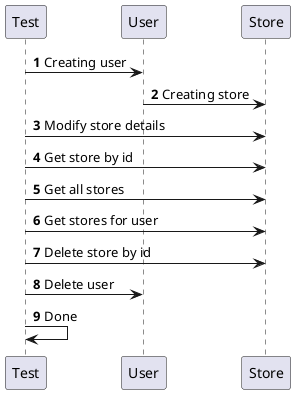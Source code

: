 @startuml
'https://plantuml.com/sequence-diagram

autonumber

Test -> User: Creating user
User -> Store: Creating store
Test -> Store: Modify store details
Test -> Store: Get store by id
Test -> Store: Get all stores
Test -> Store: Get stores for user
Test -> Store: Delete store by id
Test -> User: Delete user
Test -> Test: Done

@enduml